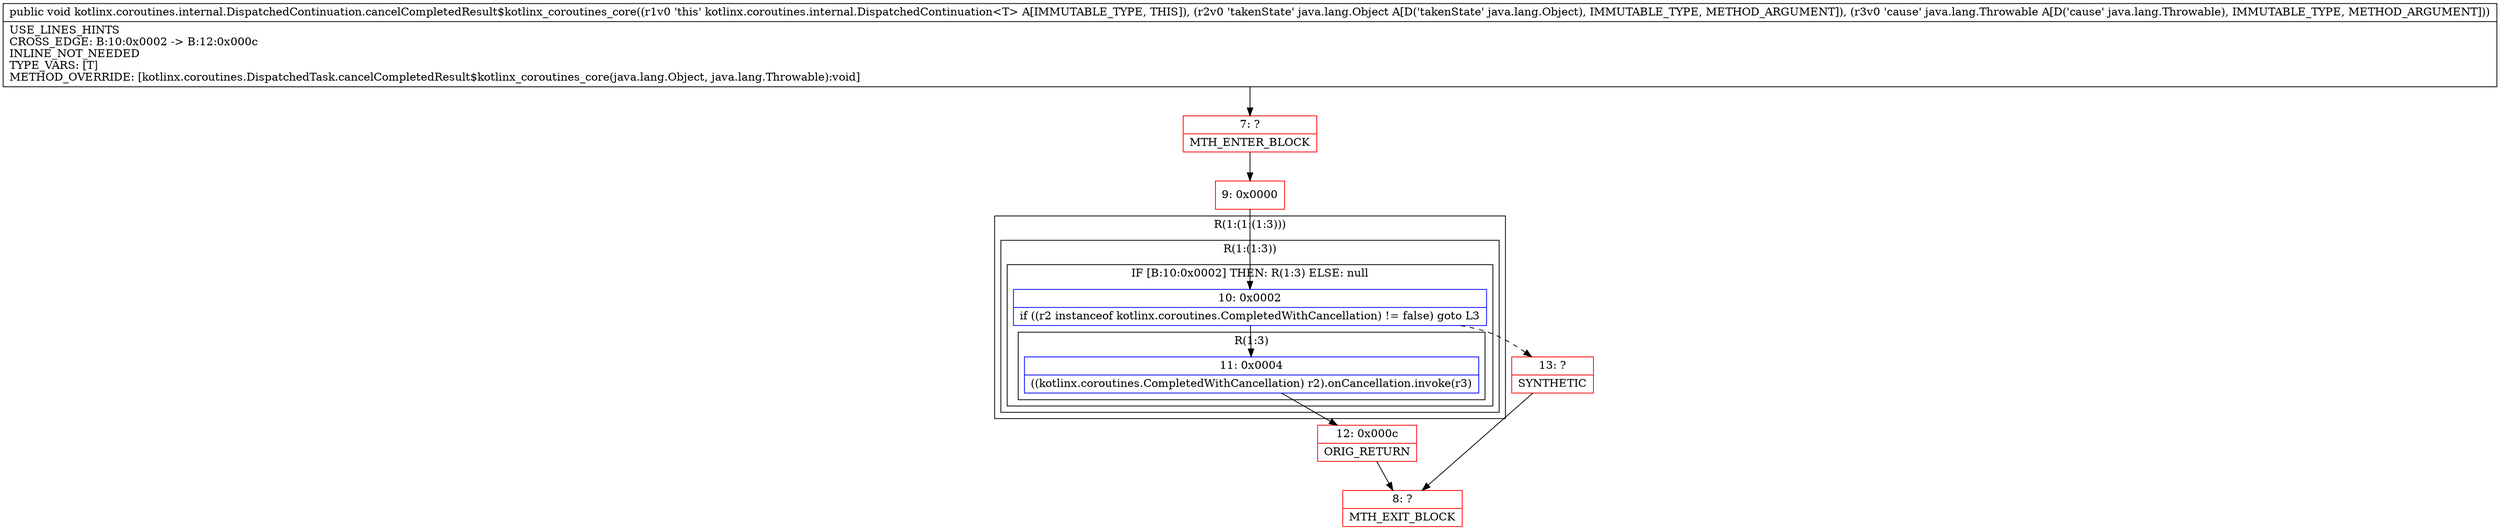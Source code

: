 digraph "CFG forkotlinx.coroutines.internal.DispatchedContinuation.cancelCompletedResult$kotlinx_coroutines_core(Ljava\/lang\/Object;Ljava\/lang\/Throwable;)V" {
subgraph cluster_Region_569849852 {
label = "R(1:(1:(1:3)))";
node [shape=record,color=blue];
subgraph cluster_Region_482983404 {
label = "R(1:(1:3))";
node [shape=record,color=blue];
subgraph cluster_IfRegion_1404945638 {
label = "IF [B:10:0x0002] THEN: R(1:3) ELSE: null";
node [shape=record,color=blue];
Node_10 [shape=record,label="{10\:\ 0x0002|if ((r2 instanceof kotlinx.coroutines.CompletedWithCancellation) != false) goto L3\l}"];
subgraph cluster_Region_44930799 {
label = "R(1:3)";
node [shape=record,color=blue];
Node_11 [shape=record,label="{11\:\ 0x0004|((kotlinx.coroutines.CompletedWithCancellation) r2).onCancellation.invoke(r3)\l}"];
}
}
}
}
Node_7 [shape=record,color=red,label="{7\:\ ?|MTH_ENTER_BLOCK\l}"];
Node_9 [shape=record,color=red,label="{9\:\ 0x0000}"];
Node_12 [shape=record,color=red,label="{12\:\ 0x000c|ORIG_RETURN\l}"];
Node_8 [shape=record,color=red,label="{8\:\ ?|MTH_EXIT_BLOCK\l}"];
Node_13 [shape=record,color=red,label="{13\:\ ?|SYNTHETIC\l}"];
MethodNode[shape=record,label="{public void kotlinx.coroutines.internal.DispatchedContinuation.cancelCompletedResult$kotlinx_coroutines_core((r1v0 'this' kotlinx.coroutines.internal.DispatchedContinuation\<T\> A[IMMUTABLE_TYPE, THIS]), (r2v0 'takenState' java.lang.Object A[D('takenState' java.lang.Object), IMMUTABLE_TYPE, METHOD_ARGUMENT]), (r3v0 'cause' java.lang.Throwable A[D('cause' java.lang.Throwable), IMMUTABLE_TYPE, METHOD_ARGUMENT]))  | USE_LINES_HINTS\lCROSS_EDGE: B:10:0x0002 \-\> B:12:0x000c\lINLINE_NOT_NEEDED\lTYPE_VARS: [T]\lMETHOD_OVERRIDE: [kotlinx.coroutines.DispatchedTask.cancelCompletedResult$kotlinx_coroutines_core(java.lang.Object, java.lang.Throwable):void]\l}"];
MethodNode -> Node_7;Node_10 -> Node_11;
Node_10 -> Node_13[style=dashed];
Node_11 -> Node_12;
Node_7 -> Node_9;
Node_9 -> Node_10;
Node_12 -> Node_8;
Node_13 -> Node_8;
}

